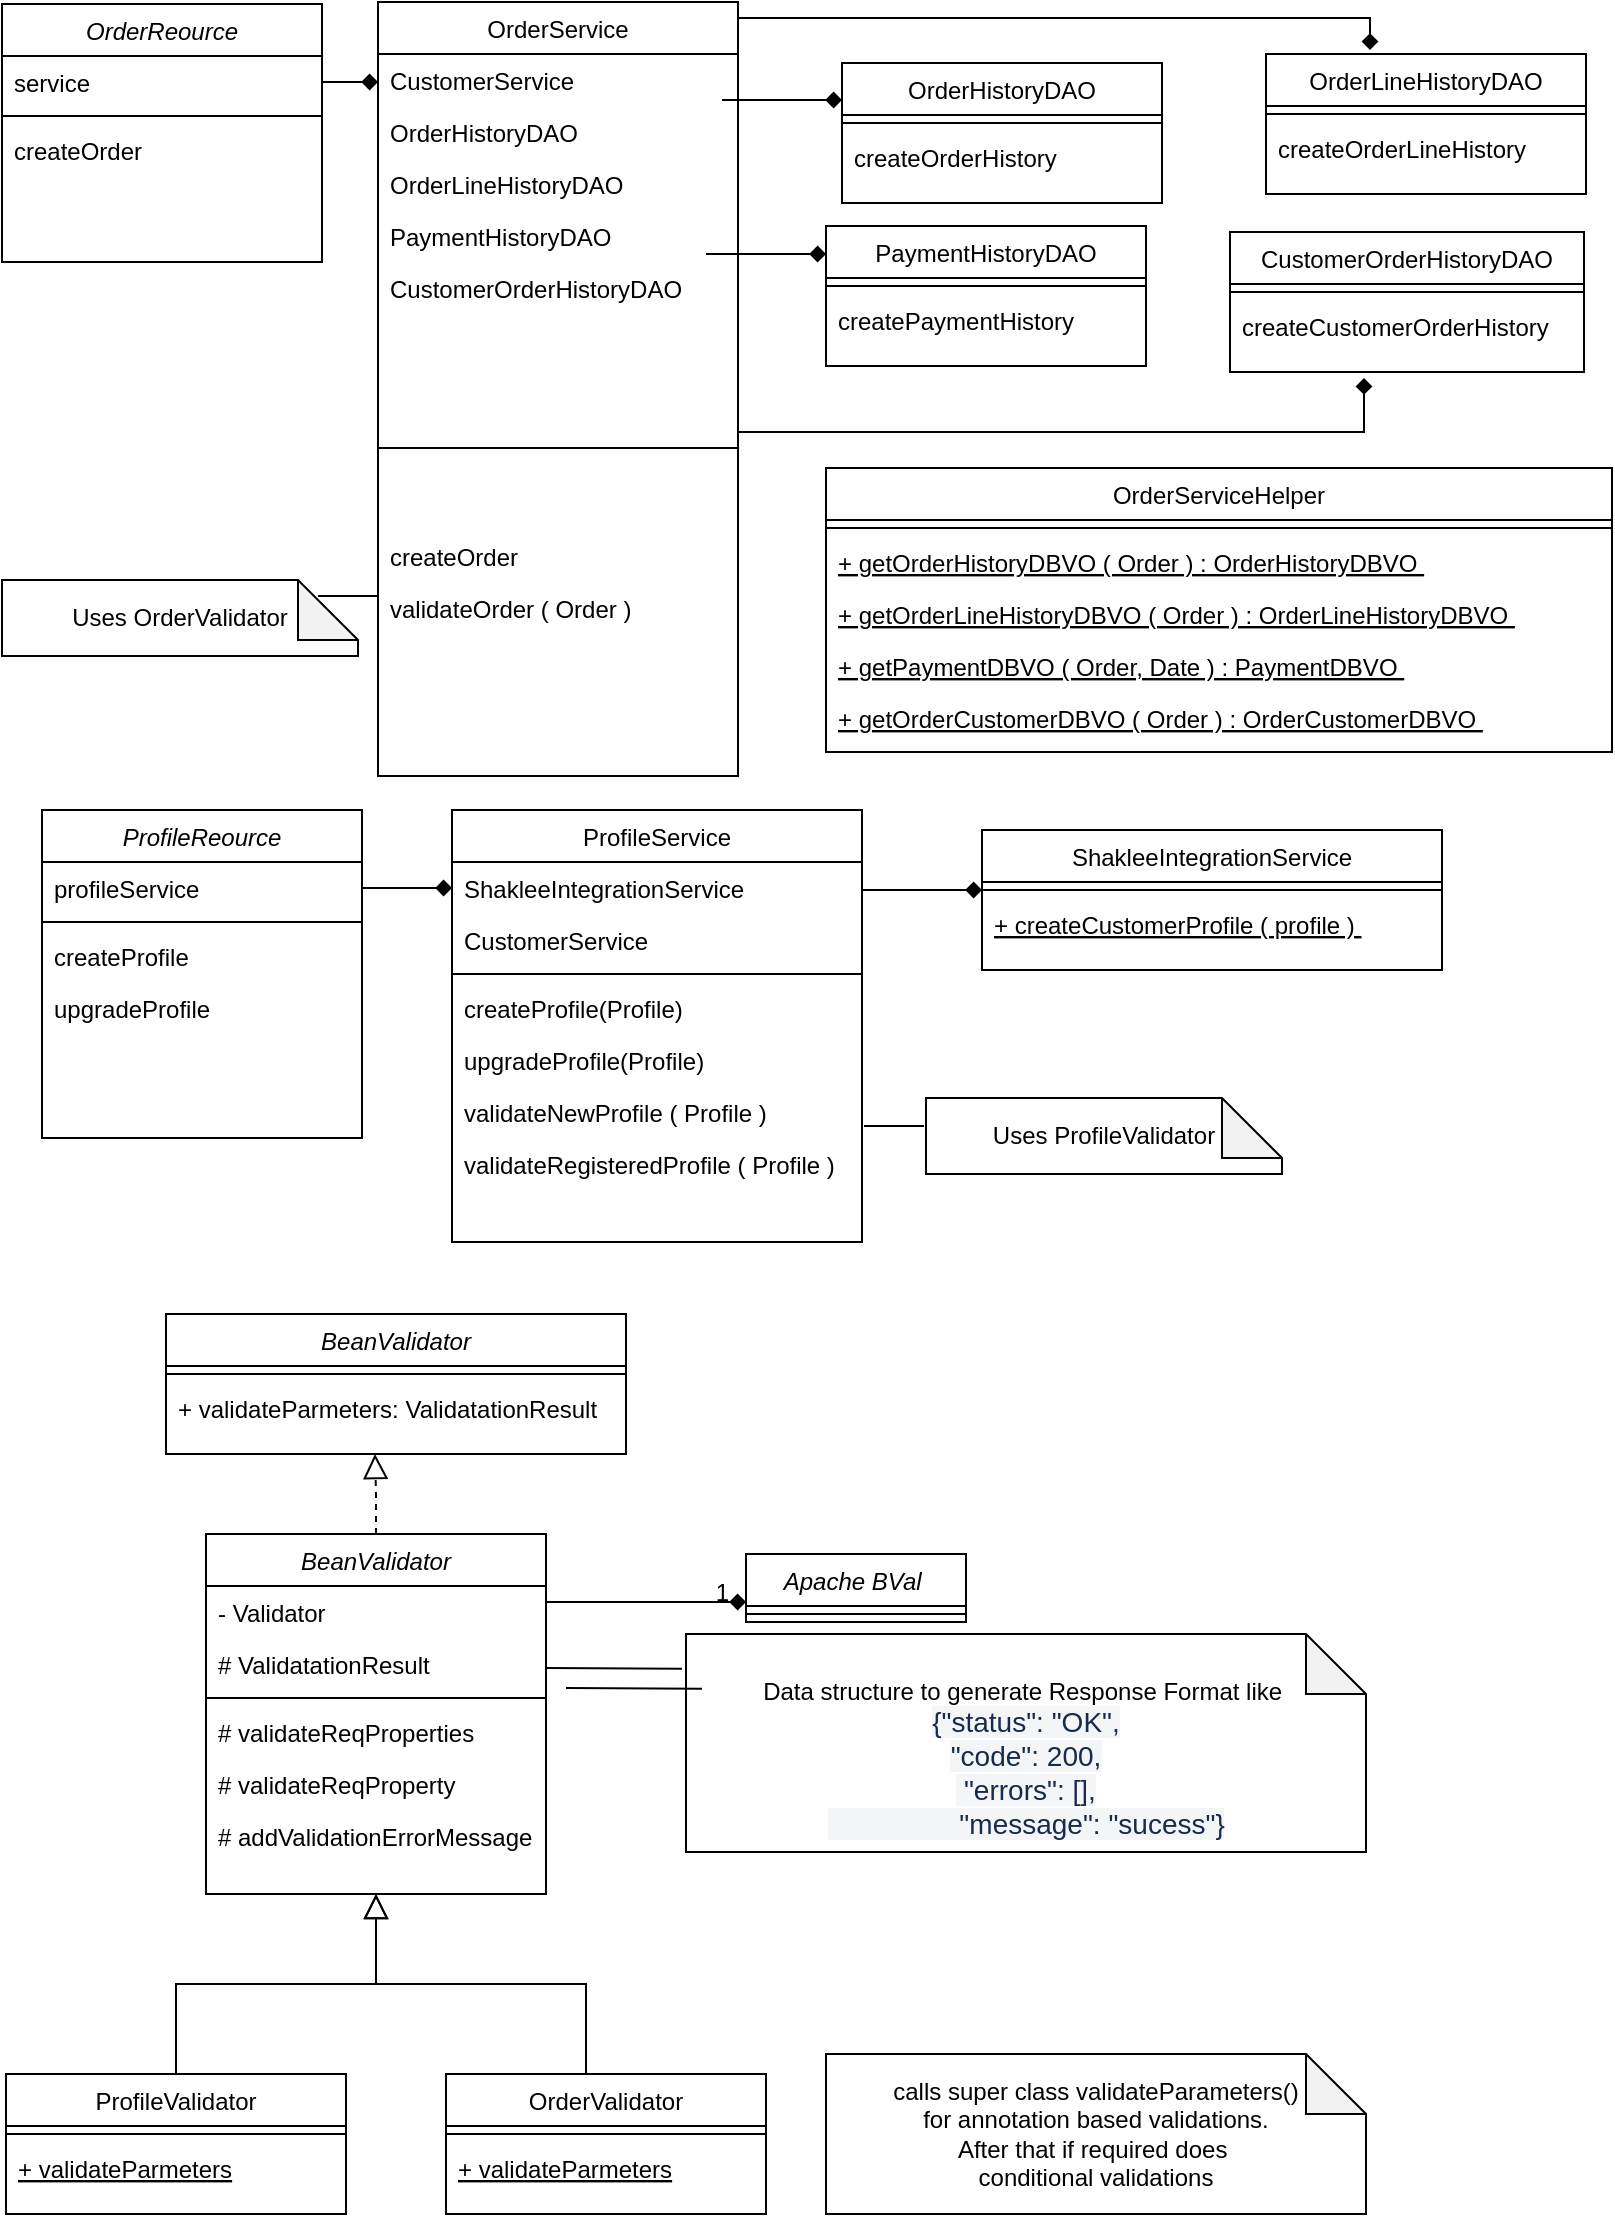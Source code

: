 <mxfile version="17.4.0" type="github">
  <diagram id="C5RBs43oDa-KdzZeNtuy" name="Page-1">
    <mxGraphModel dx="876" dy="379" grid="0" gridSize="10" guides="1" tooltips="1" connect="1" arrows="1" fold="1" page="1" pageScale="1" pageWidth="827" pageHeight="1169" background="none" math="0" shadow="0">
      <root>
        <mxCell id="WIyWlLk6GJQsqaUBKTNV-0" />
        <mxCell id="WIyWlLk6GJQsqaUBKTNV-1" parent="WIyWlLk6GJQsqaUBKTNV-0" />
        <mxCell id="zkfFHV4jXpPFQw0GAbJ--0" value="OrderReource" style="swimlane;fontStyle=2;align=center;verticalAlign=top;childLayout=stackLayout;horizontal=1;startSize=26;horizontalStack=0;resizeParent=1;resizeLast=0;collapsible=1;marginBottom=0;rounded=0;shadow=0;strokeWidth=1;" parent="WIyWlLk6GJQsqaUBKTNV-1" vertex="1">
          <mxGeometry x="8" y="25" width="160" height="129" as="geometry">
            <mxRectangle x="230" y="140" width="160" height="26" as="alternateBounds" />
          </mxGeometry>
        </mxCell>
        <mxCell id="zkfFHV4jXpPFQw0GAbJ--1" value="service" style="text;align=left;verticalAlign=top;spacingLeft=4;spacingRight=4;overflow=hidden;rotatable=0;points=[[0,0.5],[1,0.5]];portConstraint=eastwest;" parent="zkfFHV4jXpPFQw0GAbJ--0" vertex="1">
          <mxGeometry y="26" width="160" height="26" as="geometry" />
        </mxCell>
        <mxCell id="zkfFHV4jXpPFQw0GAbJ--4" value="" style="line;html=1;strokeWidth=1;align=left;verticalAlign=middle;spacingTop=-1;spacingLeft=3;spacingRight=3;rotatable=0;labelPosition=right;points=[];portConstraint=eastwest;" parent="zkfFHV4jXpPFQw0GAbJ--0" vertex="1">
          <mxGeometry y="52" width="160" height="8" as="geometry" />
        </mxCell>
        <mxCell id="zkfFHV4jXpPFQw0GAbJ--5" value="createOrder" style="text;align=left;verticalAlign=top;spacingLeft=4;spacingRight=4;overflow=hidden;rotatable=0;points=[[0,0.5],[1,0.5]];portConstraint=eastwest;" parent="zkfFHV4jXpPFQw0GAbJ--0" vertex="1">
          <mxGeometry y="60" width="160" height="26" as="geometry" />
        </mxCell>
        <mxCell id="zkfFHV4jXpPFQw0GAbJ--17" value="OrderService" style="swimlane;fontStyle=0;align=center;verticalAlign=top;childLayout=stackLayout;horizontal=1;startSize=26;horizontalStack=0;resizeParent=1;resizeLast=0;collapsible=1;marginBottom=0;rounded=0;shadow=0;strokeWidth=1;" parent="WIyWlLk6GJQsqaUBKTNV-1" vertex="1">
          <mxGeometry x="196" y="24" width="180" height="387" as="geometry">
            <mxRectangle x="550" y="140" width="160" height="26" as="alternateBounds" />
          </mxGeometry>
        </mxCell>
        <mxCell id="zkfFHV4jXpPFQw0GAbJ--19" value="CustomerService" style="text;align=left;verticalAlign=top;spacingLeft=4;spacingRight=4;overflow=hidden;rotatable=0;points=[[0,0.5],[1,0.5]];portConstraint=eastwest;rounded=0;shadow=0;html=0;" parent="zkfFHV4jXpPFQw0GAbJ--17" vertex="1">
          <mxGeometry y="26" width="180" height="26" as="geometry" />
        </mxCell>
        <mxCell id="zkfFHV4jXpPFQw0GAbJ--20" value="OrderHistoryDAO&#xa;&#xa;&#xa;" style="text;align=left;verticalAlign=top;spacingLeft=4;spacingRight=4;overflow=hidden;rotatable=0;points=[[0,0.5],[1,0.5]];portConstraint=eastwest;rounded=0;shadow=0;html=0;" parent="zkfFHV4jXpPFQw0GAbJ--17" vertex="1">
          <mxGeometry y="52" width="180" height="26" as="geometry" />
        </mxCell>
        <mxCell id="61Y-lN_-Ha8yG8mpKP36-110" value="OrderLineHistoryDAO&#xa;&#xa;&#xa;" style="text;align=left;verticalAlign=top;spacingLeft=4;spacingRight=4;overflow=hidden;rotatable=0;points=[[0,0.5],[1,0.5]];portConstraint=eastwest;rounded=0;shadow=0;html=0;" vertex="1" parent="zkfFHV4jXpPFQw0GAbJ--17">
          <mxGeometry y="78" width="180" height="26" as="geometry" />
        </mxCell>
        <mxCell id="61Y-lN_-Ha8yG8mpKP36-111" value="PaymentHistoryDAO&#xa;&#xa;&#xa;" style="text;align=left;verticalAlign=top;spacingLeft=4;spacingRight=4;overflow=hidden;rotatable=0;points=[[0,0.5],[1,0.5]];portConstraint=eastwest;rounded=0;shadow=0;html=0;" vertex="1" parent="zkfFHV4jXpPFQw0GAbJ--17">
          <mxGeometry y="104" width="180" height="26" as="geometry" />
        </mxCell>
        <mxCell id="61Y-lN_-Ha8yG8mpKP36-112" value="CustomerOrderHistoryDAO" style="text;align=left;verticalAlign=top;spacingLeft=4;spacingRight=4;overflow=hidden;rotatable=0;points=[[0,0.5],[1,0.5]];portConstraint=eastwest;rounded=0;shadow=0;html=0;" vertex="1" parent="zkfFHV4jXpPFQw0GAbJ--17">
          <mxGeometry y="130" width="180" height="26" as="geometry" />
        </mxCell>
        <mxCell id="61Y-lN_-Ha8yG8mpKP36-128" value=" " style="text;align=left;verticalAlign=top;spacingLeft=4;spacingRight=4;overflow=hidden;rotatable=0;points=[[0,0.5],[1,0.5]];portConstraint=eastwest;rounded=0;shadow=0;html=0;" vertex="1" parent="zkfFHV4jXpPFQw0GAbJ--17">
          <mxGeometry y="156" width="180" height="26" as="geometry" />
        </mxCell>
        <mxCell id="zkfFHV4jXpPFQw0GAbJ--23" value="" style="line;html=1;strokeWidth=1;align=left;verticalAlign=middle;spacingTop=-1;spacingLeft=3;spacingRight=3;rotatable=0;labelPosition=right;points=[];portConstraint=eastwest;" parent="zkfFHV4jXpPFQw0GAbJ--17" vertex="1">
          <mxGeometry y="182" width="180" height="82" as="geometry" />
        </mxCell>
        <mxCell id="zkfFHV4jXpPFQw0GAbJ--24" value="createOrder" style="text;align=left;verticalAlign=top;spacingLeft=4;spacingRight=4;overflow=hidden;rotatable=0;points=[[0,0.5],[1,0.5]];portConstraint=eastwest;" parent="zkfFHV4jXpPFQw0GAbJ--17" vertex="1">
          <mxGeometry y="264" width="180" height="26" as="geometry" />
        </mxCell>
        <mxCell id="61Y-lN_-Ha8yG8mpKP36-76" value="validateOrder ( Order )" style="text;align=left;verticalAlign=top;spacingLeft=4;spacingRight=4;overflow=hidden;rotatable=0;points=[[0,0.5],[1,0.5]];portConstraint=eastwest;" vertex="1" parent="zkfFHV4jXpPFQw0GAbJ--17">
          <mxGeometry y="290" width="180" height="26" as="geometry" />
        </mxCell>
        <mxCell id="zkfFHV4jXpPFQw0GAbJ--26" value="" style="endArrow=diamond;shadow=0;strokeWidth=1;rounded=0;endFill=1;edgeStyle=elbowEdgeStyle;elbow=vertical;exitX=1;exitY=0.5;exitDx=0;exitDy=0;" parent="WIyWlLk6GJQsqaUBKTNV-1" source="zkfFHV4jXpPFQw0GAbJ--1" target="zkfFHV4jXpPFQw0GAbJ--17" edge="1">
          <mxGeometry x="0.5" y="41" relative="1" as="geometry">
            <mxPoint x="238" y="97" as="sourcePoint" />
            <mxPoint x="398" y="97" as="targetPoint" />
            <mxPoint x="-40" y="32" as="offset" />
          </mxGeometry>
        </mxCell>
        <mxCell id="61Y-lN_-Ha8yG8mpKP36-0" value="BeanValidator" style="swimlane;fontStyle=2;align=center;verticalAlign=top;childLayout=stackLayout;horizontal=1;startSize=26;horizontalStack=0;resizeParent=1;resizeLast=0;collapsible=1;marginBottom=0;rounded=0;shadow=0;strokeWidth=1;" vertex="1" parent="WIyWlLk6GJQsqaUBKTNV-1">
          <mxGeometry x="110" y="790" width="170" height="180" as="geometry">
            <mxRectangle x="230" y="140" width="160" height="26" as="alternateBounds" />
          </mxGeometry>
        </mxCell>
        <mxCell id="61Y-lN_-Ha8yG8mpKP36-1" value="- Validator" style="text;align=left;verticalAlign=top;spacingLeft=4;spacingRight=4;overflow=hidden;rotatable=0;points=[[0,0.5],[1,0.5]];portConstraint=eastwest;" vertex="1" parent="61Y-lN_-Ha8yG8mpKP36-0">
          <mxGeometry y="26" width="170" height="26" as="geometry" />
        </mxCell>
        <mxCell id="61Y-lN_-Ha8yG8mpKP36-2" value="# ValidatationResult" style="text;align=left;verticalAlign=top;spacingLeft=4;spacingRight=4;overflow=hidden;rotatable=0;points=[[0,0.5],[1,0.5]];portConstraint=eastwest;rounded=0;shadow=0;html=0;" vertex="1" parent="61Y-lN_-Ha8yG8mpKP36-0">
          <mxGeometry y="52" width="170" height="26" as="geometry" />
        </mxCell>
        <mxCell id="61Y-lN_-Ha8yG8mpKP36-4" value="" style="line;html=1;strokeWidth=1;align=left;verticalAlign=middle;spacingTop=-1;spacingLeft=3;spacingRight=3;rotatable=0;labelPosition=right;points=[];portConstraint=eastwest;" vertex="1" parent="61Y-lN_-Ha8yG8mpKP36-0">
          <mxGeometry y="78" width="170" height="8" as="geometry" />
        </mxCell>
        <mxCell id="61Y-lN_-Ha8yG8mpKP36-5" value="# validateReqProperties" style="text;align=left;verticalAlign=top;spacingLeft=4;spacingRight=4;overflow=hidden;rotatable=0;points=[[0,0.5],[1,0.5]];portConstraint=eastwest;" vertex="1" parent="61Y-lN_-Ha8yG8mpKP36-0">
          <mxGeometry y="86" width="170" height="26" as="geometry" />
        </mxCell>
        <mxCell id="61Y-lN_-Ha8yG8mpKP36-37" value="# validateReqProperty" style="text;align=left;verticalAlign=top;spacingLeft=4;spacingRight=4;overflow=hidden;rotatable=0;points=[[0,0.5],[1,0.5]];portConstraint=eastwest;" vertex="1" parent="61Y-lN_-Ha8yG8mpKP36-0">
          <mxGeometry y="112" width="170" height="26" as="geometry" />
        </mxCell>
        <mxCell id="61Y-lN_-Ha8yG8mpKP36-45" value="# addValidationErrorMessage" style="text;align=left;verticalAlign=top;spacingLeft=4;spacingRight=4;overflow=hidden;rotatable=0;points=[[0,0.5],[1,0.5]];portConstraint=eastwest;" vertex="1" parent="61Y-lN_-Ha8yG8mpKP36-0">
          <mxGeometry y="138" width="170" height="26" as="geometry" />
        </mxCell>
        <mxCell id="61Y-lN_-Ha8yG8mpKP36-6" value="ProfileValidator" style="swimlane;fontStyle=0;align=center;verticalAlign=top;childLayout=stackLayout;horizontal=1;startSize=26;horizontalStack=0;resizeParent=1;resizeLast=0;collapsible=1;marginBottom=0;rounded=0;shadow=0;strokeWidth=1;" vertex="1" parent="WIyWlLk6GJQsqaUBKTNV-1">
          <mxGeometry x="10" y="1060" width="170" height="70" as="geometry">
            <mxRectangle x="130" y="380" width="160" height="26" as="alternateBounds" />
          </mxGeometry>
        </mxCell>
        <mxCell id="61Y-lN_-Ha8yG8mpKP36-9" value="" style="line;html=1;strokeWidth=1;align=left;verticalAlign=middle;spacingTop=-1;spacingLeft=3;spacingRight=3;rotatable=0;labelPosition=right;points=[];portConstraint=eastwest;" vertex="1" parent="61Y-lN_-Ha8yG8mpKP36-6">
          <mxGeometry y="26" width="170" height="8" as="geometry" />
        </mxCell>
        <mxCell id="61Y-lN_-Ha8yG8mpKP36-10" value="+ validateParmeters" style="text;align=left;verticalAlign=top;spacingLeft=4;spacingRight=4;overflow=hidden;rotatable=0;points=[[0,0.5],[1,0.5]];portConstraint=eastwest;fontStyle=4" vertex="1" parent="61Y-lN_-Ha8yG8mpKP36-6">
          <mxGeometry y="34" width="170" height="26" as="geometry" />
        </mxCell>
        <mxCell id="61Y-lN_-Ha8yG8mpKP36-12" value="" style="endArrow=block;endSize=10;endFill=0;shadow=0;strokeWidth=1;rounded=0;edgeStyle=elbowEdgeStyle;elbow=vertical;" edge="1" parent="WIyWlLk6GJQsqaUBKTNV-1" source="61Y-lN_-Ha8yG8mpKP36-6" target="61Y-lN_-Ha8yG8mpKP36-0">
          <mxGeometry width="160" relative="1" as="geometry">
            <mxPoint x="90" y="933" as="sourcePoint" />
            <mxPoint x="90" y="933" as="targetPoint" />
          </mxGeometry>
        </mxCell>
        <mxCell id="61Y-lN_-Ha8yG8mpKP36-16" value="" style="endArrow=block;endSize=10;endFill=0;shadow=0;strokeWidth=1;rounded=0;edgeStyle=elbowEdgeStyle;elbow=vertical;" edge="1" parent="WIyWlLk6GJQsqaUBKTNV-1" target="61Y-lN_-Ha8yG8mpKP36-0">
          <mxGeometry width="160" relative="1" as="geometry">
            <mxPoint x="300" y="1060" as="sourcePoint" />
            <mxPoint x="200" y="1001" as="targetPoint" />
          </mxGeometry>
        </mxCell>
        <mxCell id="61Y-lN_-Ha8yG8mpKP36-19" value="OrderValidator" style="swimlane;fontStyle=0;align=center;verticalAlign=top;childLayout=stackLayout;horizontal=1;startSize=26;horizontalStack=0;resizeParent=1;resizeLast=0;collapsible=1;marginBottom=0;rounded=0;shadow=0;strokeWidth=1;" vertex="1" parent="WIyWlLk6GJQsqaUBKTNV-1">
          <mxGeometry x="230" y="1060" width="160" height="70" as="geometry">
            <mxRectangle x="130" y="380" width="160" height="26" as="alternateBounds" />
          </mxGeometry>
        </mxCell>
        <mxCell id="61Y-lN_-Ha8yG8mpKP36-22" value="" style="line;html=1;strokeWidth=1;align=left;verticalAlign=middle;spacingTop=-1;spacingLeft=3;spacingRight=3;rotatable=0;labelPosition=right;points=[];portConstraint=eastwest;" vertex="1" parent="61Y-lN_-Ha8yG8mpKP36-19">
          <mxGeometry y="26" width="160" height="8" as="geometry" />
        </mxCell>
        <mxCell id="61Y-lN_-Ha8yG8mpKP36-23" value="+ validateParmeters" style="text;align=left;verticalAlign=top;spacingLeft=4;spacingRight=4;overflow=hidden;rotatable=0;points=[[0,0.5],[1,0.5]];portConstraint=eastwest;fontStyle=4" vertex="1" parent="61Y-lN_-Ha8yG8mpKP36-19">
          <mxGeometry y="34" width="160" height="26" as="geometry" />
        </mxCell>
        <mxCell id="61Y-lN_-Ha8yG8mpKP36-28" value="" style="endArrow=block;endSize=10;endFill=0;shadow=0;strokeWidth=1;rounded=0;edgeStyle=elbowEdgeStyle;elbow=vertical;dashed=1;" edge="1" parent="WIyWlLk6GJQsqaUBKTNV-1">
          <mxGeometry width="160" relative="1" as="geometry">
            <mxPoint x="195" y="790" as="sourcePoint" />
            <mxPoint x="194.5" y="750" as="targetPoint" />
          </mxGeometry>
        </mxCell>
        <mxCell id="61Y-lN_-Ha8yG8mpKP36-29" value="BeanValidator" style="swimlane;fontStyle=2;align=center;verticalAlign=top;childLayout=stackLayout;horizontal=1;startSize=26;horizontalStack=0;resizeParent=1;resizeLast=0;collapsible=1;marginBottom=0;rounded=0;shadow=0;strokeWidth=1;" vertex="1" parent="WIyWlLk6GJQsqaUBKTNV-1">
          <mxGeometry x="90" y="680" width="230" height="70" as="geometry">
            <mxRectangle x="230" y="140" width="160" height="26" as="alternateBounds" />
          </mxGeometry>
        </mxCell>
        <mxCell id="61Y-lN_-Ha8yG8mpKP36-33" value="" style="line;html=1;strokeWidth=1;align=left;verticalAlign=middle;spacingTop=-1;spacingLeft=3;spacingRight=3;rotatable=0;labelPosition=right;points=[];portConstraint=eastwest;" vertex="1" parent="61Y-lN_-Ha8yG8mpKP36-29">
          <mxGeometry y="26" width="230" height="8" as="geometry" />
        </mxCell>
        <mxCell id="61Y-lN_-Ha8yG8mpKP36-34" value="+ validateParmeters: ValidatationResult" style="text;align=left;verticalAlign=top;spacingLeft=4;spacingRight=4;overflow=hidden;rotatable=0;points=[[0,0.5],[1,0.5]];portConstraint=eastwest;" vertex="1" parent="61Y-lN_-Ha8yG8mpKP36-29">
          <mxGeometry y="34" width="230" height="26" as="geometry" />
        </mxCell>
        <mxCell id="61Y-lN_-Ha8yG8mpKP36-49" value="" style="endArrow=diamond;shadow=0;strokeWidth=1;rounded=0;endFill=1;edgeStyle=elbowEdgeStyle;elbow=vertical;" edge="1" parent="WIyWlLk6GJQsqaUBKTNV-1">
          <mxGeometry x="0.5" y="41" relative="1" as="geometry">
            <mxPoint x="280" y="824" as="sourcePoint" />
            <mxPoint x="380" y="824" as="targetPoint" />
            <mxPoint x="-40" y="32" as="offset" />
          </mxGeometry>
        </mxCell>
        <mxCell id="61Y-lN_-Ha8yG8mpKP36-51" value="1" style="resizable=0;align=right;verticalAlign=bottom;labelBackgroundColor=none;fontSize=12;" connectable="0" vertex="1" parent="61Y-lN_-Ha8yG8mpKP36-49">
          <mxGeometry x="1" relative="1" as="geometry">
            <mxPoint x="-7" y="4" as="offset" />
          </mxGeometry>
        </mxCell>
        <mxCell id="61Y-lN_-Ha8yG8mpKP36-53" value="Apache BVal " style="swimlane;fontStyle=2;align=center;verticalAlign=top;childLayout=stackLayout;horizontal=1;startSize=26;horizontalStack=0;resizeParent=1;resizeLast=0;collapsible=1;marginBottom=0;rounded=0;shadow=0;strokeWidth=1;" vertex="1" parent="WIyWlLk6GJQsqaUBKTNV-1">
          <mxGeometry x="380" y="800" width="110" height="34" as="geometry">
            <mxRectangle x="230" y="140" width="160" height="26" as="alternateBounds" />
          </mxGeometry>
        </mxCell>
        <mxCell id="61Y-lN_-Ha8yG8mpKP36-54" value="" style="line;html=1;strokeWidth=1;align=left;verticalAlign=middle;spacingTop=-1;spacingLeft=3;spacingRight=3;rotatable=0;labelPosition=right;points=[];portConstraint=eastwest;" vertex="1" parent="61Y-lN_-Ha8yG8mpKP36-53">
          <mxGeometry y="26" width="110" height="8" as="geometry" />
        </mxCell>
        <mxCell id="61Y-lN_-Ha8yG8mpKP36-56" value="&lt;br&gt;Data structure to generate Response Format like&amp;nbsp;&lt;br&gt;&lt;span class=&quot;&quot; style=&quot;color: rgb(23 , 43 , 77) ; font-family: , &amp;#34;sf mono&amp;#34; , &amp;#34;segoe ui mono&amp;#34; , &amp;#34;roboto mono&amp;#34; , &amp;#34;ubuntu mono&amp;#34; , &amp;#34;menlo&amp;#34; , &amp;#34;consolas&amp;#34; , &amp;#34;courier&amp;#34; , monospace ; font-size: 14px ; background-color: rgb(244 , 245 , 247)&quot;&gt;{&lt;/span&gt;&lt;span style=&quot;color: rgb(23 , 43 , 77) ; font-family: , &amp;#34;sf mono&amp;#34; , &amp;#34;segoe ui mono&amp;#34; , &amp;#34;roboto mono&amp;#34; , &amp;#34;ubuntu mono&amp;#34; , &amp;#34;menlo&amp;#34; , &amp;#34;consolas&amp;#34; , &amp;#34;courier&amp;#34; , monospace ; font-size: 14px ; background-color: rgb(244 , 245 , 247)&quot;&gt;&quot;status&quot;: &quot;OK&quot;,&lt;br&gt;&lt;/span&gt;&lt;span style=&quot;color: rgb(23 , 43 , 77) ; font-family: , &amp;#34;sf mono&amp;#34; , &amp;#34;segoe ui mono&amp;#34; , &amp;#34;roboto mono&amp;#34; , &amp;#34;ubuntu mono&amp;#34; , &amp;#34;menlo&amp;#34; , &amp;#34;consolas&amp;#34; , &amp;#34;courier&amp;#34; , monospace ; font-size: 14px ; background-color: rgb(244 , 245 , 247)&quot;&gt;&quot;code&quot;: 200,&lt;br&gt;&lt;/span&gt;&lt;span style=&quot;color: rgb(23 , 43 , 77) ; font-family: , &amp;#34;sf mono&amp;#34; , &amp;#34;segoe ui mono&amp;#34; , &amp;#34;roboto mono&amp;#34; , &amp;#34;ubuntu mono&amp;#34; , &amp;#34;menlo&amp;#34; , &amp;#34;consolas&amp;#34; , &amp;#34;courier&amp;#34; , monospace ; font-size: 14px ; background-color: rgb(244 , 245 , 247)&quot;&gt;&amp;nbsp;&quot;errors&quot;: [],&lt;br&gt;&lt;/span&gt;&lt;span style=&quot;color: rgb(23 , 43 , 77) ; font-family: , &amp;#34;sf mono&amp;#34; , &amp;#34;segoe ui mono&amp;#34; , &amp;#34;roboto mono&amp;#34; , &amp;#34;ubuntu mono&amp;#34; , &amp;#34;menlo&amp;#34; , &amp;#34;consolas&amp;#34; , &amp;#34;courier&amp;#34; , monospace ; font-size: 14px ; background-color: rgb(244 , 245 , 247)&quot;&gt;&amp;nbsp; &amp;nbsp; &amp;nbsp; &amp;nbsp; &amp;nbsp; &amp;nbsp; &amp;nbsp; &amp;nbsp; &amp;nbsp;&quot;message&quot;: &quot;sucess&quot;&lt;/span&gt;&lt;span style=&quot;color: rgb(23 , 43 , 77) ; font-family: , &amp;#34;sf mono&amp;#34; , &amp;#34;segoe ui mono&amp;#34; , &amp;#34;roboto mono&amp;#34; , &amp;#34;ubuntu mono&amp;#34; , &amp;#34;menlo&amp;#34; , &amp;#34;consolas&amp;#34; , &amp;#34;courier&amp;#34; , monospace ; font-size: 14px ; background-color: rgb(244 , 245 , 247)&quot;&gt;}&lt;/span&gt;&lt;br&gt;" style="shape=note;whiteSpace=wrap;html=1;backgroundOutline=1;darkOpacity=0.05;" vertex="1" parent="WIyWlLk6GJQsqaUBKTNV-1">
          <mxGeometry x="350" y="840" width="340" height="109" as="geometry" />
        </mxCell>
        <mxCell id="61Y-lN_-Ha8yG8mpKP36-57" value="" style="endArrow=none;html=1;rounded=0;entryX=-0.006;entryY=0.159;entryDx=0;entryDy=0;entryPerimeter=0;" edge="1" parent="WIyWlLk6GJQsqaUBKTNV-1" target="61Y-lN_-Ha8yG8mpKP36-56">
          <mxGeometry width="50" height="50" relative="1" as="geometry">
            <mxPoint x="280" y="857" as="sourcePoint" />
            <mxPoint x="380" y="880" as="targetPoint" />
          </mxGeometry>
        </mxCell>
        <mxCell id="61Y-lN_-Ha8yG8mpKP36-60" value="calls super class validateParameters()&lt;br&gt;for annotation based validations. &lt;br&gt;After that if required does&amp;nbsp; &lt;br&gt;conditional validations" style="shape=note;whiteSpace=wrap;html=1;backgroundOutline=1;darkOpacity=0.05;" vertex="1" parent="WIyWlLk6GJQsqaUBKTNV-1">
          <mxGeometry x="420" y="1050" width="270" height="80" as="geometry" />
        </mxCell>
        <mxCell id="61Y-lN_-Ha8yG8mpKP36-61" value="OrderHistoryDAO" style="swimlane;fontStyle=0;align=center;verticalAlign=top;childLayout=stackLayout;horizontal=1;startSize=26;horizontalStack=0;resizeParent=1;resizeLast=0;collapsible=1;marginBottom=0;rounded=0;shadow=0;strokeWidth=1;" vertex="1" parent="WIyWlLk6GJQsqaUBKTNV-1">
          <mxGeometry x="428" y="54.5" width="160" height="70" as="geometry">
            <mxRectangle x="130" y="380" width="160" height="26" as="alternateBounds" />
          </mxGeometry>
        </mxCell>
        <mxCell id="61Y-lN_-Ha8yG8mpKP36-64" value="" style="line;html=1;strokeWidth=1;align=left;verticalAlign=middle;spacingTop=-1;spacingLeft=3;spacingRight=3;rotatable=0;labelPosition=right;points=[];portConstraint=eastwest;" vertex="1" parent="61Y-lN_-Ha8yG8mpKP36-61">
          <mxGeometry y="26" width="160" height="8" as="geometry" />
        </mxCell>
        <mxCell id="61Y-lN_-Ha8yG8mpKP36-65" value="createOrderHistory" style="text;align=left;verticalAlign=top;spacingLeft=4;spacingRight=4;overflow=hidden;rotatable=0;points=[[0,0.5],[1,0.5]];portConstraint=eastwest;fontStyle=0" vertex="1" parent="61Y-lN_-Ha8yG8mpKP36-61">
          <mxGeometry y="34" width="160" height="26" as="geometry" />
        </mxCell>
        <mxCell id="61Y-lN_-Ha8yG8mpKP36-71" value="OrderServiceHelper" style="swimlane;fontStyle=0;align=center;verticalAlign=top;childLayout=stackLayout;horizontal=1;startSize=26;horizontalStack=0;resizeParent=1;resizeLast=0;collapsible=1;marginBottom=0;rounded=0;shadow=0;strokeWidth=1;" vertex="1" parent="WIyWlLk6GJQsqaUBKTNV-1">
          <mxGeometry x="420" y="257" width="393" height="142" as="geometry">
            <mxRectangle x="130" y="380" width="160" height="26" as="alternateBounds" />
          </mxGeometry>
        </mxCell>
        <mxCell id="61Y-lN_-Ha8yG8mpKP36-72" value="" style="line;html=1;strokeWidth=1;align=left;verticalAlign=middle;spacingTop=-1;spacingLeft=3;spacingRight=3;rotatable=0;labelPosition=right;points=[];portConstraint=eastwest;" vertex="1" parent="61Y-lN_-Ha8yG8mpKP36-71">
          <mxGeometry y="26" width="393" height="8" as="geometry" />
        </mxCell>
        <mxCell id="61Y-lN_-Ha8yG8mpKP36-73" value="+ getOrderHistoryDBVO ( Order ) : OrderHistoryDBVO " style="text;align=left;verticalAlign=top;spacingLeft=4;spacingRight=4;overflow=hidden;rotatable=0;points=[[0,0.5],[1,0.5]];portConstraint=eastwest;fontStyle=4" vertex="1" parent="61Y-lN_-Ha8yG8mpKP36-71">
          <mxGeometry y="34" width="393" height="26" as="geometry" />
        </mxCell>
        <mxCell id="61Y-lN_-Ha8yG8mpKP36-113" value="+ getOrderLineHistoryDBVO ( Order ) : OrderLineHistoryDBVO " style="text;align=left;verticalAlign=top;spacingLeft=4;spacingRight=4;overflow=hidden;rotatable=0;points=[[0,0.5],[1,0.5]];portConstraint=eastwest;fontStyle=4" vertex="1" parent="61Y-lN_-Ha8yG8mpKP36-71">
          <mxGeometry y="60" width="393" height="26" as="geometry" />
        </mxCell>
        <mxCell id="61Y-lN_-Ha8yG8mpKP36-114" value="+ getPaymentDBVO ( Order, Date ) : PaymentDBVO " style="text;align=left;verticalAlign=top;spacingLeft=4;spacingRight=4;overflow=hidden;rotatable=0;points=[[0,0.5],[1,0.5]];portConstraint=eastwest;fontStyle=4" vertex="1" parent="61Y-lN_-Ha8yG8mpKP36-71">
          <mxGeometry y="86" width="393" height="26" as="geometry" />
        </mxCell>
        <mxCell id="61Y-lN_-Ha8yG8mpKP36-115" value="+ getOrderCustomerDBVO ( Order ) : OrderCustomerDBVO " style="text;align=left;verticalAlign=top;spacingLeft=4;spacingRight=4;overflow=hidden;rotatable=0;points=[[0,0.5],[1,0.5]];portConstraint=eastwest;fontStyle=4" vertex="1" parent="61Y-lN_-Ha8yG8mpKP36-71">
          <mxGeometry y="112" width="393" height="26" as="geometry" />
        </mxCell>
        <mxCell id="61Y-lN_-Ha8yG8mpKP36-78" value="ProfileReource" style="swimlane;fontStyle=2;align=center;verticalAlign=top;childLayout=stackLayout;horizontal=1;startSize=26;horizontalStack=0;resizeParent=1;resizeLast=0;collapsible=1;marginBottom=0;rounded=0;shadow=0;strokeWidth=1;" vertex="1" parent="WIyWlLk6GJQsqaUBKTNV-1">
          <mxGeometry x="28" y="428" width="160" height="164" as="geometry">
            <mxRectangle x="230" y="140" width="160" height="26" as="alternateBounds" />
          </mxGeometry>
        </mxCell>
        <mxCell id="61Y-lN_-Ha8yG8mpKP36-79" value="profileService" style="text;align=left;verticalAlign=top;spacingLeft=4;spacingRight=4;overflow=hidden;rotatable=0;points=[[0,0.5],[1,0.5]];portConstraint=eastwest;" vertex="1" parent="61Y-lN_-Ha8yG8mpKP36-78">
          <mxGeometry y="26" width="160" height="26" as="geometry" />
        </mxCell>
        <mxCell id="61Y-lN_-Ha8yG8mpKP36-80" value="" style="line;html=1;strokeWidth=1;align=left;verticalAlign=middle;spacingTop=-1;spacingLeft=3;spacingRight=3;rotatable=0;labelPosition=right;points=[];portConstraint=eastwest;" vertex="1" parent="61Y-lN_-Ha8yG8mpKP36-78">
          <mxGeometry y="52" width="160" height="8" as="geometry" />
        </mxCell>
        <mxCell id="61Y-lN_-Ha8yG8mpKP36-81" value="createProfile" style="text;align=left;verticalAlign=top;spacingLeft=4;spacingRight=4;overflow=hidden;rotatable=0;points=[[0,0.5],[1,0.5]];portConstraint=eastwest;" vertex="1" parent="61Y-lN_-Ha8yG8mpKP36-78">
          <mxGeometry y="60" width="160" height="26" as="geometry" />
        </mxCell>
        <mxCell id="61Y-lN_-Ha8yG8mpKP36-82" value="upgradeProfile" style="text;align=left;verticalAlign=top;spacingLeft=4;spacingRight=4;overflow=hidden;rotatable=0;points=[[0,0.5],[1,0.5]];portConstraint=eastwest;" vertex="1" parent="61Y-lN_-Ha8yG8mpKP36-78">
          <mxGeometry y="86" width="160" height="26" as="geometry" />
        </mxCell>
        <mxCell id="61Y-lN_-Ha8yG8mpKP36-83" value="ProfileService" style="swimlane;fontStyle=0;align=center;verticalAlign=top;childLayout=stackLayout;horizontal=1;startSize=26;horizontalStack=0;resizeParent=1;resizeLast=0;collapsible=1;marginBottom=0;rounded=0;shadow=0;strokeWidth=1;" vertex="1" parent="WIyWlLk6GJQsqaUBKTNV-1">
          <mxGeometry x="233" y="428" width="205" height="216" as="geometry">
            <mxRectangle x="550" y="140" width="160" height="26" as="alternateBounds" />
          </mxGeometry>
        </mxCell>
        <mxCell id="61Y-lN_-Ha8yG8mpKP36-84" value="ShakleeIntegrationService" style="text;align=left;verticalAlign=top;spacingLeft=4;spacingRight=4;overflow=hidden;rotatable=0;points=[[0,0.5],[1,0.5]];portConstraint=eastwest;" vertex="1" parent="61Y-lN_-Ha8yG8mpKP36-83">
          <mxGeometry y="26" width="205" height="26" as="geometry" />
        </mxCell>
        <mxCell id="61Y-lN_-Ha8yG8mpKP36-85" value="CustomerService" style="text;align=left;verticalAlign=top;spacingLeft=4;spacingRight=4;overflow=hidden;rotatable=0;points=[[0,0.5],[1,0.5]];portConstraint=eastwest;rounded=0;shadow=0;html=0;" vertex="1" parent="61Y-lN_-Ha8yG8mpKP36-83">
          <mxGeometry y="52" width="205" height="26" as="geometry" />
        </mxCell>
        <mxCell id="61Y-lN_-Ha8yG8mpKP36-87" value="" style="line;html=1;strokeWidth=1;align=left;verticalAlign=middle;spacingTop=-1;spacingLeft=3;spacingRight=3;rotatable=0;labelPosition=right;points=[];portConstraint=eastwest;" vertex="1" parent="61Y-lN_-Ha8yG8mpKP36-83">
          <mxGeometry y="78" width="205" height="8" as="geometry" />
        </mxCell>
        <mxCell id="61Y-lN_-Ha8yG8mpKP36-88" value="createProfile(Profile)" style="text;align=left;verticalAlign=top;spacingLeft=4;spacingRight=4;overflow=hidden;rotatable=0;points=[[0,0.5],[1,0.5]];portConstraint=eastwest;" vertex="1" parent="61Y-lN_-Ha8yG8mpKP36-83">
          <mxGeometry y="86" width="205" height="26" as="geometry" />
        </mxCell>
        <mxCell id="61Y-lN_-Ha8yG8mpKP36-89" value="upgradeProfile(Profile)" style="text;align=left;verticalAlign=top;spacingLeft=4;spacingRight=4;overflow=hidden;rotatable=0;points=[[0,0.5],[1,0.5]];portConstraint=eastwest;" vertex="1" parent="61Y-lN_-Ha8yG8mpKP36-83">
          <mxGeometry y="112" width="205" height="26" as="geometry" />
        </mxCell>
        <mxCell id="61Y-lN_-Ha8yG8mpKP36-90" value="validateNewProfile ( Profile )" style="text;align=left;verticalAlign=top;spacingLeft=4;spacingRight=4;overflow=hidden;rotatable=0;points=[[0,0.5],[1,0.5]];portConstraint=eastwest;" vertex="1" parent="61Y-lN_-Ha8yG8mpKP36-83">
          <mxGeometry y="138" width="205" height="26" as="geometry" />
        </mxCell>
        <mxCell id="61Y-lN_-Ha8yG8mpKP36-104" value="" style="endArrow=none;html=1;rounded=0;" edge="1" parent="61Y-lN_-Ha8yG8mpKP36-83">
          <mxGeometry width="50" height="50" relative="1" as="geometry">
            <mxPoint x="206" y="158" as="sourcePoint" />
            <mxPoint x="236" y="158" as="targetPoint" />
          </mxGeometry>
        </mxCell>
        <mxCell id="61Y-lN_-Ha8yG8mpKP36-100" value="validateRegisteredProfile ( Profile )" style="text;align=left;verticalAlign=top;spacingLeft=4;spacingRight=4;overflow=hidden;rotatable=0;points=[[0,0.5],[1,0.5]];portConstraint=eastwest;" vertex="1" parent="61Y-lN_-Ha8yG8mpKP36-83">
          <mxGeometry y="164" width="205" height="26" as="geometry" />
        </mxCell>
        <mxCell id="61Y-lN_-Ha8yG8mpKP36-91" value="" style="endArrow=diamond;shadow=0;strokeWidth=1;rounded=0;endFill=1;edgeStyle=elbowEdgeStyle;elbow=vertical;exitX=1;exitY=0.5;exitDx=0;exitDy=0;" edge="1" parent="WIyWlLk6GJQsqaUBKTNV-1" source="61Y-lN_-Ha8yG8mpKP36-79" target="61Y-lN_-Ha8yG8mpKP36-83">
          <mxGeometry x="0.5" y="41" relative="1" as="geometry">
            <mxPoint x="258" y="480" as="sourcePoint" />
            <mxPoint x="418" y="480" as="targetPoint" />
            <mxPoint x="-40" y="32" as="offset" />
          </mxGeometry>
        </mxCell>
        <mxCell id="61Y-lN_-Ha8yG8mpKP36-96" value="ShakleeIntegrationService" style="swimlane;fontStyle=0;align=center;verticalAlign=top;childLayout=stackLayout;horizontal=1;startSize=26;horizontalStack=0;resizeParent=1;resizeLast=0;collapsible=1;marginBottom=0;rounded=0;shadow=0;strokeWidth=1;" vertex="1" parent="WIyWlLk6GJQsqaUBKTNV-1">
          <mxGeometry x="498" y="438" width="230" height="70" as="geometry">
            <mxRectangle x="130" y="380" width="160" height="26" as="alternateBounds" />
          </mxGeometry>
        </mxCell>
        <mxCell id="61Y-lN_-Ha8yG8mpKP36-97" value="" style="line;html=1;strokeWidth=1;align=left;verticalAlign=middle;spacingTop=-1;spacingLeft=3;spacingRight=3;rotatable=0;labelPosition=right;points=[];portConstraint=eastwest;" vertex="1" parent="61Y-lN_-Ha8yG8mpKP36-96">
          <mxGeometry y="26" width="230" height="8" as="geometry" />
        </mxCell>
        <mxCell id="61Y-lN_-Ha8yG8mpKP36-98" value="+ createCustomerProfile ( profile ) " style="text;align=left;verticalAlign=top;spacingLeft=4;spacingRight=4;overflow=hidden;rotatable=0;points=[[0,0.5],[1,0.5]];portConstraint=eastwest;fontStyle=4" vertex="1" parent="61Y-lN_-Ha8yG8mpKP36-96">
          <mxGeometry y="34" width="230" height="26" as="geometry" />
        </mxCell>
        <mxCell id="61Y-lN_-Ha8yG8mpKP36-99" value="" style="endArrow=diamond;shadow=0;strokeWidth=1;rounded=0;endFill=1;edgeStyle=elbowEdgeStyle;elbow=vertical;" edge="1" parent="WIyWlLk6GJQsqaUBKTNV-1">
          <mxGeometry x="0.5" y="41" relative="1" as="geometry">
            <mxPoint x="438" y="468" as="sourcePoint" />
            <mxPoint x="498" y="468" as="targetPoint" />
            <mxPoint x="-40" y="32" as="offset" />
          </mxGeometry>
        </mxCell>
        <mxCell id="61Y-lN_-Ha8yG8mpKP36-101" value="Uses ProfileValidator" style="shape=note;whiteSpace=wrap;html=1;backgroundOutline=1;darkOpacity=0.05;" vertex="1" parent="WIyWlLk6GJQsqaUBKTNV-1">
          <mxGeometry x="470" y="572" width="178" height="38" as="geometry" />
        </mxCell>
        <mxCell id="61Y-lN_-Ha8yG8mpKP36-103" value="" style="endArrow=none;html=1;rounded=0;entryX=-0.006;entryY=0.159;entryDx=0;entryDy=0;entryPerimeter=0;" edge="1" parent="WIyWlLk6GJQsqaUBKTNV-1">
          <mxGeometry width="50" height="50" relative="1" as="geometry">
            <mxPoint x="290" y="867" as="sourcePoint" />
            <mxPoint x="357.96" y="867.331" as="targetPoint" />
          </mxGeometry>
        </mxCell>
        <mxCell id="61Y-lN_-Ha8yG8mpKP36-116" value="OrderLineHistoryDAO" style="swimlane;fontStyle=0;align=center;verticalAlign=top;childLayout=stackLayout;horizontal=1;startSize=26;horizontalStack=0;resizeParent=1;resizeLast=0;collapsible=1;marginBottom=0;rounded=0;shadow=0;strokeWidth=1;" vertex="1" parent="WIyWlLk6GJQsqaUBKTNV-1">
          <mxGeometry x="640" y="50" width="160" height="70" as="geometry">
            <mxRectangle x="130" y="380" width="160" height="26" as="alternateBounds" />
          </mxGeometry>
        </mxCell>
        <mxCell id="61Y-lN_-Ha8yG8mpKP36-117" value="" style="line;html=1;strokeWidth=1;align=left;verticalAlign=middle;spacingTop=-1;spacingLeft=3;spacingRight=3;rotatable=0;labelPosition=right;points=[];portConstraint=eastwest;" vertex="1" parent="61Y-lN_-Ha8yG8mpKP36-116">
          <mxGeometry y="26" width="160" height="8" as="geometry" />
        </mxCell>
        <mxCell id="61Y-lN_-Ha8yG8mpKP36-118" value="createOrderLineHistory" style="text;align=left;verticalAlign=top;spacingLeft=4;spacingRight=4;overflow=hidden;rotatable=0;points=[[0,0.5],[1,0.5]];portConstraint=eastwest;fontStyle=0" vertex="1" parent="61Y-lN_-Ha8yG8mpKP36-116">
          <mxGeometry y="34" width="160" height="26" as="geometry" />
        </mxCell>
        <mxCell id="61Y-lN_-Ha8yG8mpKP36-119" value="PaymentHistoryDAO&#xa;&#xa;&#xa;" style="swimlane;fontStyle=0;align=center;verticalAlign=top;childLayout=stackLayout;horizontal=1;startSize=26;horizontalStack=0;resizeParent=1;resizeLast=0;collapsible=1;marginBottom=0;rounded=0;shadow=0;strokeWidth=1;" vertex="1" parent="WIyWlLk6GJQsqaUBKTNV-1">
          <mxGeometry x="420" y="136" width="160" height="70" as="geometry">
            <mxRectangle x="130" y="380" width="160" height="26" as="alternateBounds" />
          </mxGeometry>
        </mxCell>
        <mxCell id="61Y-lN_-Ha8yG8mpKP36-120" value="" style="line;html=1;strokeWidth=1;align=left;verticalAlign=middle;spacingTop=-1;spacingLeft=3;spacingRight=3;rotatable=0;labelPosition=right;points=[];portConstraint=eastwest;" vertex="1" parent="61Y-lN_-Ha8yG8mpKP36-119">
          <mxGeometry y="26" width="160" height="8" as="geometry" />
        </mxCell>
        <mxCell id="61Y-lN_-Ha8yG8mpKP36-121" value="createPaymentHistory" style="text;align=left;verticalAlign=top;spacingLeft=4;spacingRight=4;overflow=hidden;rotatable=0;points=[[0,0.5],[1,0.5]];portConstraint=eastwest;fontStyle=0" vertex="1" parent="61Y-lN_-Ha8yG8mpKP36-119">
          <mxGeometry y="34" width="160" height="26" as="geometry" />
        </mxCell>
        <mxCell id="61Y-lN_-Ha8yG8mpKP36-122" value="CustomerOrderHistoryDAO" style="swimlane;fontStyle=0;align=center;verticalAlign=top;childLayout=stackLayout;horizontal=1;startSize=26;horizontalStack=0;resizeParent=1;resizeLast=0;collapsible=1;marginBottom=0;rounded=0;shadow=0;strokeWidth=1;" vertex="1" parent="WIyWlLk6GJQsqaUBKTNV-1">
          <mxGeometry x="622" y="139" width="177" height="70" as="geometry">
            <mxRectangle x="130" y="380" width="160" height="26" as="alternateBounds" />
          </mxGeometry>
        </mxCell>
        <mxCell id="61Y-lN_-Ha8yG8mpKP36-123" value="" style="line;html=1;strokeWidth=1;align=left;verticalAlign=middle;spacingTop=-1;spacingLeft=3;spacingRight=3;rotatable=0;labelPosition=right;points=[];portConstraint=eastwest;" vertex="1" parent="61Y-lN_-Ha8yG8mpKP36-122">
          <mxGeometry y="26" width="177" height="8" as="geometry" />
        </mxCell>
        <mxCell id="61Y-lN_-Ha8yG8mpKP36-124" value="createCustomerOrderHistory" style="text;align=left;verticalAlign=top;spacingLeft=4;spacingRight=4;overflow=hidden;rotatable=0;points=[[0,0.5],[1,0.5]];portConstraint=eastwest;fontStyle=0" vertex="1" parent="61Y-lN_-Ha8yG8mpKP36-122">
          <mxGeometry y="34" width="177" height="26" as="geometry" />
        </mxCell>
        <mxCell id="61Y-lN_-Ha8yG8mpKP36-127" value="" style="endArrow=diamond;shadow=0;strokeWidth=1;rounded=0;endFill=1;edgeStyle=elbowEdgeStyle;elbow=vertical;" edge="1" parent="WIyWlLk6GJQsqaUBKTNV-1">
          <mxGeometry x="0.5" y="41" relative="1" as="geometry">
            <mxPoint x="376" y="226.5" as="sourcePoint" />
            <mxPoint x="689" y="212" as="targetPoint" />
            <mxPoint x="-40" y="32" as="offset" />
            <Array as="points">
              <mxPoint x="538" y="239" />
            </Array>
          </mxGeometry>
        </mxCell>
        <mxCell id="61Y-lN_-Ha8yG8mpKP36-131" value="" style="endArrow=diamond;shadow=0;strokeWidth=1;rounded=0;endFill=1;edgeStyle=elbowEdgeStyle;elbow=vertical;" edge="1" parent="WIyWlLk6GJQsqaUBKTNV-1">
          <mxGeometry x="0.5" y="41" relative="1" as="geometry">
            <mxPoint x="368" y="73" as="sourcePoint" />
            <mxPoint x="428" y="73" as="targetPoint" />
            <mxPoint x="-40" y="32" as="offset" />
            <Array as="points" />
          </mxGeometry>
        </mxCell>
        <mxCell id="61Y-lN_-Ha8yG8mpKP36-70" value="" style="endArrow=diamond;shadow=0;strokeWidth=1;rounded=0;endFill=1;edgeStyle=elbowEdgeStyle;elbow=vertical;" edge="1" parent="WIyWlLk6GJQsqaUBKTNV-1">
          <mxGeometry x="0.5" y="41" relative="1" as="geometry">
            <mxPoint x="376" y="43" as="sourcePoint" />
            <mxPoint x="692" y="48" as="targetPoint" />
            <mxPoint x="-40" y="32" as="offset" />
            <Array as="points">
              <mxPoint x="533" y="32" />
            </Array>
          </mxGeometry>
        </mxCell>
        <mxCell id="61Y-lN_-Ha8yG8mpKP36-132" value="" style="endArrow=diamond;shadow=0;strokeWidth=1;rounded=0;endFill=1;edgeStyle=elbowEdgeStyle;elbow=vertical;" edge="1" parent="WIyWlLk6GJQsqaUBKTNV-1">
          <mxGeometry x="0.5" y="41" relative="1" as="geometry">
            <mxPoint x="360" y="150" as="sourcePoint" />
            <mxPoint x="420" y="150" as="targetPoint" />
            <mxPoint x="-40" y="32" as="offset" />
            <Array as="points" />
          </mxGeometry>
        </mxCell>
        <mxCell id="61Y-lN_-Ha8yG8mpKP36-133" value="Uses OrderValidator" style="shape=note;whiteSpace=wrap;html=1;backgroundOutline=1;darkOpacity=0.05;" vertex="1" parent="WIyWlLk6GJQsqaUBKTNV-1">
          <mxGeometry x="8" y="313" width="178" height="38" as="geometry" />
        </mxCell>
        <mxCell id="61Y-lN_-Ha8yG8mpKP36-134" value="" style="endArrow=none;html=1;rounded=0;" edge="1" parent="WIyWlLk6GJQsqaUBKTNV-1">
          <mxGeometry width="50" height="50" relative="1" as="geometry">
            <mxPoint x="166" y="321" as="sourcePoint" />
            <mxPoint x="196" y="321" as="targetPoint" />
          </mxGeometry>
        </mxCell>
      </root>
    </mxGraphModel>
  </diagram>
</mxfile>
